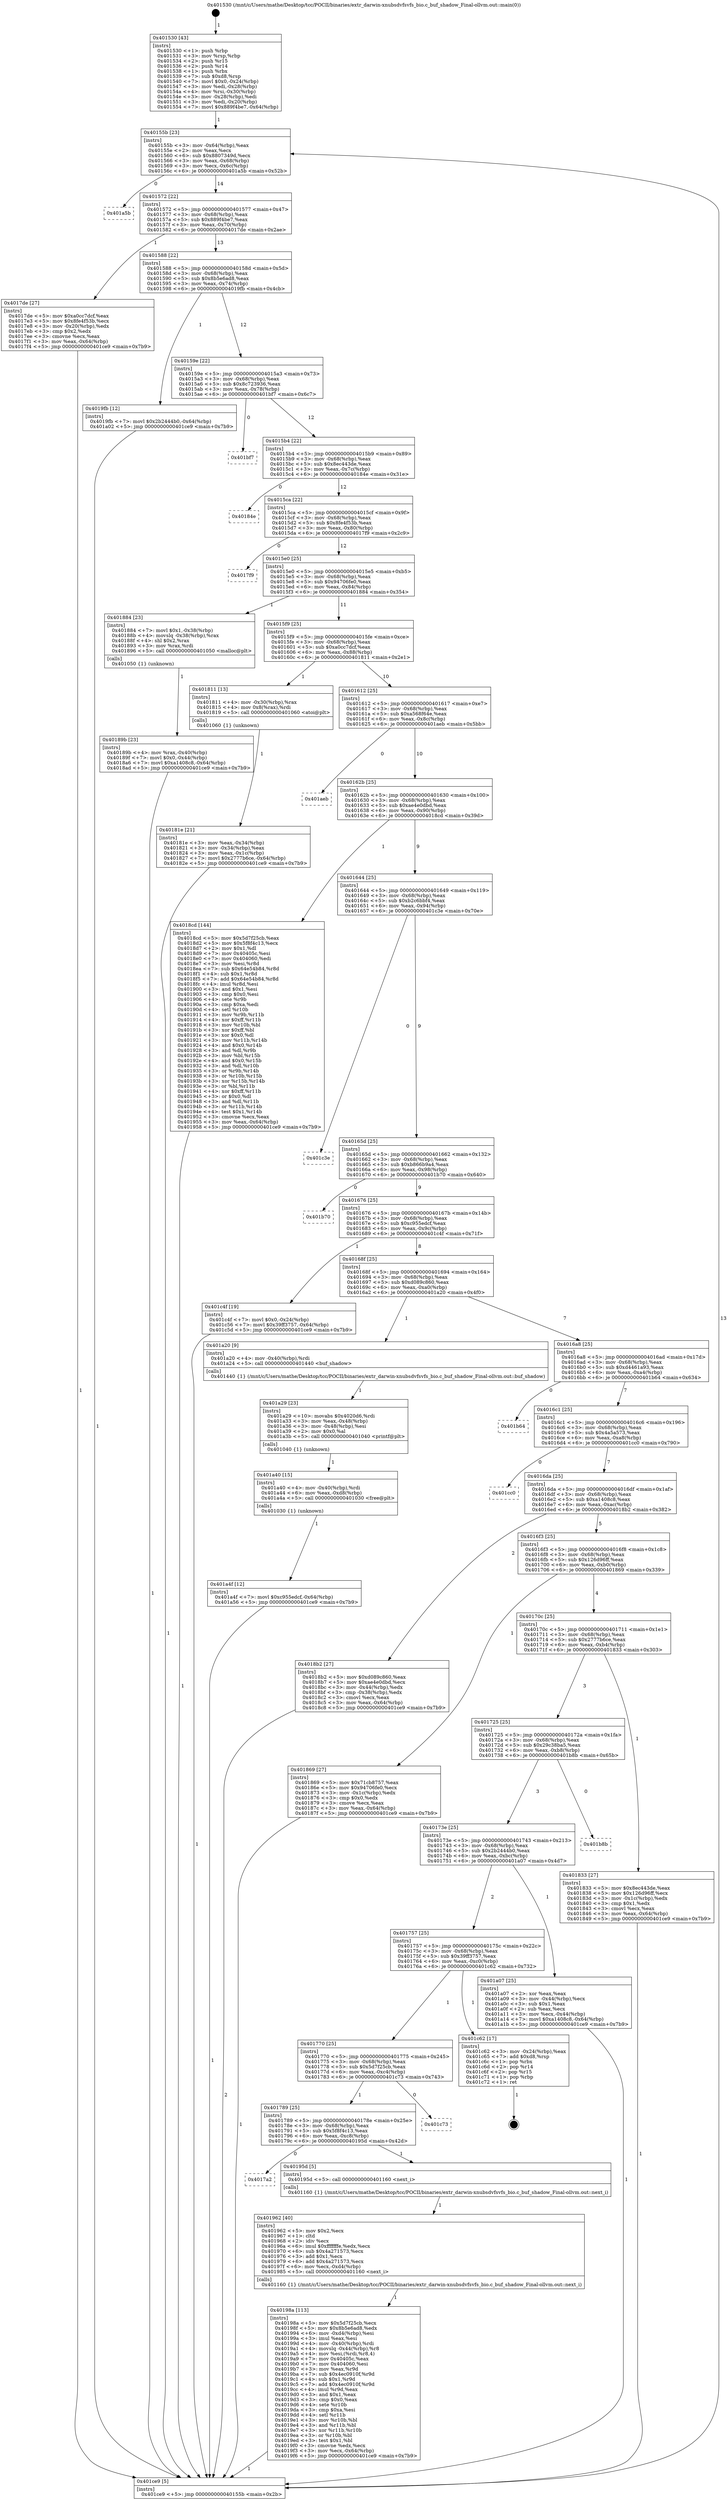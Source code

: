 digraph "0x401530" {
  label = "0x401530 (/mnt/c/Users/mathe/Desktop/tcc/POCII/binaries/extr_darwin-xnubsdvfsvfs_bio.c_buf_shadow_Final-ollvm.out::main(0))"
  labelloc = "t"
  node[shape=record]

  Entry [label="",width=0.3,height=0.3,shape=circle,fillcolor=black,style=filled]
  "0x40155b" [label="{
     0x40155b [23]\l
     | [instrs]\l
     &nbsp;&nbsp;0x40155b \<+3\>: mov -0x64(%rbp),%eax\l
     &nbsp;&nbsp;0x40155e \<+2\>: mov %eax,%ecx\l
     &nbsp;&nbsp;0x401560 \<+6\>: sub $0x8807349d,%ecx\l
     &nbsp;&nbsp;0x401566 \<+3\>: mov %eax,-0x68(%rbp)\l
     &nbsp;&nbsp;0x401569 \<+3\>: mov %ecx,-0x6c(%rbp)\l
     &nbsp;&nbsp;0x40156c \<+6\>: je 0000000000401a5b \<main+0x52b\>\l
  }"]
  "0x401a5b" [label="{
     0x401a5b\l
  }", style=dashed]
  "0x401572" [label="{
     0x401572 [22]\l
     | [instrs]\l
     &nbsp;&nbsp;0x401572 \<+5\>: jmp 0000000000401577 \<main+0x47\>\l
     &nbsp;&nbsp;0x401577 \<+3\>: mov -0x68(%rbp),%eax\l
     &nbsp;&nbsp;0x40157a \<+5\>: sub $0x889f4be7,%eax\l
     &nbsp;&nbsp;0x40157f \<+3\>: mov %eax,-0x70(%rbp)\l
     &nbsp;&nbsp;0x401582 \<+6\>: je 00000000004017de \<main+0x2ae\>\l
  }"]
  Exit [label="",width=0.3,height=0.3,shape=circle,fillcolor=black,style=filled,peripheries=2]
  "0x4017de" [label="{
     0x4017de [27]\l
     | [instrs]\l
     &nbsp;&nbsp;0x4017de \<+5\>: mov $0xa0cc7dcf,%eax\l
     &nbsp;&nbsp;0x4017e3 \<+5\>: mov $0x8fe4f53b,%ecx\l
     &nbsp;&nbsp;0x4017e8 \<+3\>: mov -0x20(%rbp),%edx\l
     &nbsp;&nbsp;0x4017eb \<+3\>: cmp $0x2,%edx\l
     &nbsp;&nbsp;0x4017ee \<+3\>: cmovne %ecx,%eax\l
     &nbsp;&nbsp;0x4017f1 \<+3\>: mov %eax,-0x64(%rbp)\l
     &nbsp;&nbsp;0x4017f4 \<+5\>: jmp 0000000000401ce9 \<main+0x7b9\>\l
  }"]
  "0x401588" [label="{
     0x401588 [22]\l
     | [instrs]\l
     &nbsp;&nbsp;0x401588 \<+5\>: jmp 000000000040158d \<main+0x5d\>\l
     &nbsp;&nbsp;0x40158d \<+3\>: mov -0x68(%rbp),%eax\l
     &nbsp;&nbsp;0x401590 \<+5\>: sub $0x8b5e6ad8,%eax\l
     &nbsp;&nbsp;0x401595 \<+3\>: mov %eax,-0x74(%rbp)\l
     &nbsp;&nbsp;0x401598 \<+6\>: je 00000000004019fb \<main+0x4cb\>\l
  }"]
  "0x401ce9" [label="{
     0x401ce9 [5]\l
     | [instrs]\l
     &nbsp;&nbsp;0x401ce9 \<+5\>: jmp 000000000040155b \<main+0x2b\>\l
  }"]
  "0x401530" [label="{
     0x401530 [43]\l
     | [instrs]\l
     &nbsp;&nbsp;0x401530 \<+1\>: push %rbp\l
     &nbsp;&nbsp;0x401531 \<+3\>: mov %rsp,%rbp\l
     &nbsp;&nbsp;0x401534 \<+2\>: push %r15\l
     &nbsp;&nbsp;0x401536 \<+2\>: push %r14\l
     &nbsp;&nbsp;0x401538 \<+1\>: push %rbx\l
     &nbsp;&nbsp;0x401539 \<+7\>: sub $0xd8,%rsp\l
     &nbsp;&nbsp;0x401540 \<+7\>: movl $0x0,-0x24(%rbp)\l
     &nbsp;&nbsp;0x401547 \<+3\>: mov %edi,-0x28(%rbp)\l
     &nbsp;&nbsp;0x40154a \<+4\>: mov %rsi,-0x30(%rbp)\l
     &nbsp;&nbsp;0x40154e \<+3\>: mov -0x28(%rbp),%edi\l
     &nbsp;&nbsp;0x401551 \<+3\>: mov %edi,-0x20(%rbp)\l
     &nbsp;&nbsp;0x401554 \<+7\>: movl $0x889f4be7,-0x64(%rbp)\l
  }"]
  "0x401a4f" [label="{
     0x401a4f [12]\l
     | [instrs]\l
     &nbsp;&nbsp;0x401a4f \<+7\>: movl $0xc955edcf,-0x64(%rbp)\l
     &nbsp;&nbsp;0x401a56 \<+5\>: jmp 0000000000401ce9 \<main+0x7b9\>\l
  }"]
  "0x4019fb" [label="{
     0x4019fb [12]\l
     | [instrs]\l
     &nbsp;&nbsp;0x4019fb \<+7\>: movl $0x2b2444b0,-0x64(%rbp)\l
     &nbsp;&nbsp;0x401a02 \<+5\>: jmp 0000000000401ce9 \<main+0x7b9\>\l
  }"]
  "0x40159e" [label="{
     0x40159e [22]\l
     | [instrs]\l
     &nbsp;&nbsp;0x40159e \<+5\>: jmp 00000000004015a3 \<main+0x73\>\l
     &nbsp;&nbsp;0x4015a3 \<+3\>: mov -0x68(%rbp),%eax\l
     &nbsp;&nbsp;0x4015a6 \<+5\>: sub $0x8c723936,%eax\l
     &nbsp;&nbsp;0x4015ab \<+3\>: mov %eax,-0x78(%rbp)\l
     &nbsp;&nbsp;0x4015ae \<+6\>: je 0000000000401bf7 \<main+0x6c7\>\l
  }"]
  "0x401a40" [label="{
     0x401a40 [15]\l
     | [instrs]\l
     &nbsp;&nbsp;0x401a40 \<+4\>: mov -0x40(%rbp),%rdi\l
     &nbsp;&nbsp;0x401a44 \<+6\>: mov %eax,-0xd8(%rbp)\l
     &nbsp;&nbsp;0x401a4a \<+5\>: call 0000000000401030 \<free@plt\>\l
     | [calls]\l
     &nbsp;&nbsp;0x401030 \{1\} (unknown)\l
  }"]
  "0x401bf7" [label="{
     0x401bf7\l
  }", style=dashed]
  "0x4015b4" [label="{
     0x4015b4 [22]\l
     | [instrs]\l
     &nbsp;&nbsp;0x4015b4 \<+5\>: jmp 00000000004015b9 \<main+0x89\>\l
     &nbsp;&nbsp;0x4015b9 \<+3\>: mov -0x68(%rbp),%eax\l
     &nbsp;&nbsp;0x4015bc \<+5\>: sub $0x8ec443de,%eax\l
     &nbsp;&nbsp;0x4015c1 \<+3\>: mov %eax,-0x7c(%rbp)\l
     &nbsp;&nbsp;0x4015c4 \<+6\>: je 000000000040184e \<main+0x31e\>\l
  }"]
  "0x401a29" [label="{
     0x401a29 [23]\l
     | [instrs]\l
     &nbsp;&nbsp;0x401a29 \<+10\>: movabs $0x4020d6,%rdi\l
     &nbsp;&nbsp;0x401a33 \<+3\>: mov %eax,-0x48(%rbp)\l
     &nbsp;&nbsp;0x401a36 \<+3\>: mov -0x48(%rbp),%esi\l
     &nbsp;&nbsp;0x401a39 \<+2\>: mov $0x0,%al\l
     &nbsp;&nbsp;0x401a3b \<+5\>: call 0000000000401040 \<printf@plt\>\l
     | [calls]\l
     &nbsp;&nbsp;0x401040 \{1\} (unknown)\l
  }"]
  "0x40184e" [label="{
     0x40184e\l
  }", style=dashed]
  "0x4015ca" [label="{
     0x4015ca [22]\l
     | [instrs]\l
     &nbsp;&nbsp;0x4015ca \<+5\>: jmp 00000000004015cf \<main+0x9f\>\l
     &nbsp;&nbsp;0x4015cf \<+3\>: mov -0x68(%rbp),%eax\l
     &nbsp;&nbsp;0x4015d2 \<+5\>: sub $0x8fe4f53b,%eax\l
     &nbsp;&nbsp;0x4015d7 \<+3\>: mov %eax,-0x80(%rbp)\l
     &nbsp;&nbsp;0x4015da \<+6\>: je 00000000004017f9 \<main+0x2c9\>\l
  }"]
  "0x40198a" [label="{
     0x40198a [113]\l
     | [instrs]\l
     &nbsp;&nbsp;0x40198a \<+5\>: mov $0x5d7f25cb,%ecx\l
     &nbsp;&nbsp;0x40198f \<+5\>: mov $0x8b5e6ad8,%edx\l
     &nbsp;&nbsp;0x401994 \<+6\>: mov -0xd4(%rbp),%esi\l
     &nbsp;&nbsp;0x40199a \<+3\>: imul %eax,%esi\l
     &nbsp;&nbsp;0x40199d \<+4\>: mov -0x40(%rbp),%rdi\l
     &nbsp;&nbsp;0x4019a1 \<+4\>: movslq -0x44(%rbp),%r8\l
     &nbsp;&nbsp;0x4019a5 \<+4\>: mov %esi,(%rdi,%r8,4)\l
     &nbsp;&nbsp;0x4019a9 \<+7\>: mov 0x40405c,%eax\l
     &nbsp;&nbsp;0x4019b0 \<+7\>: mov 0x404060,%esi\l
     &nbsp;&nbsp;0x4019b7 \<+3\>: mov %eax,%r9d\l
     &nbsp;&nbsp;0x4019ba \<+7\>: sub $0x4ec0910f,%r9d\l
     &nbsp;&nbsp;0x4019c1 \<+4\>: sub $0x1,%r9d\l
     &nbsp;&nbsp;0x4019c5 \<+7\>: add $0x4ec0910f,%r9d\l
     &nbsp;&nbsp;0x4019cc \<+4\>: imul %r9d,%eax\l
     &nbsp;&nbsp;0x4019d0 \<+3\>: and $0x1,%eax\l
     &nbsp;&nbsp;0x4019d3 \<+3\>: cmp $0x0,%eax\l
     &nbsp;&nbsp;0x4019d6 \<+4\>: sete %r10b\l
     &nbsp;&nbsp;0x4019da \<+3\>: cmp $0xa,%esi\l
     &nbsp;&nbsp;0x4019dd \<+4\>: setl %r11b\l
     &nbsp;&nbsp;0x4019e1 \<+3\>: mov %r10b,%bl\l
     &nbsp;&nbsp;0x4019e4 \<+3\>: and %r11b,%bl\l
     &nbsp;&nbsp;0x4019e7 \<+3\>: xor %r11b,%r10b\l
     &nbsp;&nbsp;0x4019ea \<+3\>: or %r10b,%bl\l
     &nbsp;&nbsp;0x4019ed \<+3\>: test $0x1,%bl\l
     &nbsp;&nbsp;0x4019f0 \<+3\>: cmovne %edx,%ecx\l
     &nbsp;&nbsp;0x4019f3 \<+3\>: mov %ecx,-0x64(%rbp)\l
     &nbsp;&nbsp;0x4019f6 \<+5\>: jmp 0000000000401ce9 \<main+0x7b9\>\l
  }"]
  "0x4017f9" [label="{
     0x4017f9\l
  }", style=dashed]
  "0x4015e0" [label="{
     0x4015e0 [25]\l
     | [instrs]\l
     &nbsp;&nbsp;0x4015e0 \<+5\>: jmp 00000000004015e5 \<main+0xb5\>\l
     &nbsp;&nbsp;0x4015e5 \<+3\>: mov -0x68(%rbp),%eax\l
     &nbsp;&nbsp;0x4015e8 \<+5\>: sub $0x94706fe0,%eax\l
     &nbsp;&nbsp;0x4015ed \<+6\>: mov %eax,-0x84(%rbp)\l
     &nbsp;&nbsp;0x4015f3 \<+6\>: je 0000000000401884 \<main+0x354\>\l
  }"]
  "0x401962" [label="{
     0x401962 [40]\l
     | [instrs]\l
     &nbsp;&nbsp;0x401962 \<+5\>: mov $0x2,%ecx\l
     &nbsp;&nbsp;0x401967 \<+1\>: cltd\l
     &nbsp;&nbsp;0x401968 \<+2\>: idiv %ecx\l
     &nbsp;&nbsp;0x40196a \<+6\>: imul $0xfffffffe,%edx,%ecx\l
     &nbsp;&nbsp;0x401970 \<+6\>: sub $0x4a271573,%ecx\l
     &nbsp;&nbsp;0x401976 \<+3\>: add $0x1,%ecx\l
     &nbsp;&nbsp;0x401979 \<+6\>: add $0x4a271573,%ecx\l
     &nbsp;&nbsp;0x40197f \<+6\>: mov %ecx,-0xd4(%rbp)\l
     &nbsp;&nbsp;0x401985 \<+5\>: call 0000000000401160 \<next_i\>\l
     | [calls]\l
     &nbsp;&nbsp;0x401160 \{1\} (/mnt/c/Users/mathe/Desktop/tcc/POCII/binaries/extr_darwin-xnubsdvfsvfs_bio.c_buf_shadow_Final-ollvm.out::next_i)\l
  }"]
  "0x401884" [label="{
     0x401884 [23]\l
     | [instrs]\l
     &nbsp;&nbsp;0x401884 \<+7\>: movl $0x1,-0x38(%rbp)\l
     &nbsp;&nbsp;0x40188b \<+4\>: movslq -0x38(%rbp),%rax\l
     &nbsp;&nbsp;0x40188f \<+4\>: shl $0x2,%rax\l
     &nbsp;&nbsp;0x401893 \<+3\>: mov %rax,%rdi\l
     &nbsp;&nbsp;0x401896 \<+5\>: call 0000000000401050 \<malloc@plt\>\l
     | [calls]\l
     &nbsp;&nbsp;0x401050 \{1\} (unknown)\l
  }"]
  "0x4015f9" [label="{
     0x4015f9 [25]\l
     | [instrs]\l
     &nbsp;&nbsp;0x4015f9 \<+5\>: jmp 00000000004015fe \<main+0xce\>\l
     &nbsp;&nbsp;0x4015fe \<+3\>: mov -0x68(%rbp),%eax\l
     &nbsp;&nbsp;0x401601 \<+5\>: sub $0xa0cc7dcf,%eax\l
     &nbsp;&nbsp;0x401606 \<+6\>: mov %eax,-0x88(%rbp)\l
     &nbsp;&nbsp;0x40160c \<+6\>: je 0000000000401811 \<main+0x2e1\>\l
  }"]
  "0x4017a2" [label="{
     0x4017a2\l
  }", style=dashed]
  "0x401811" [label="{
     0x401811 [13]\l
     | [instrs]\l
     &nbsp;&nbsp;0x401811 \<+4\>: mov -0x30(%rbp),%rax\l
     &nbsp;&nbsp;0x401815 \<+4\>: mov 0x8(%rax),%rdi\l
     &nbsp;&nbsp;0x401819 \<+5\>: call 0000000000401060 \<atoi@plt\>\l
     | [calls]\l
     &nbsp;&nbsp;0x401060 \{1\} (unknown)\l
  }"]
  "0x401612" [label="{
     0x401612 [25]\l
     | [instrs]\l
     &nbsp;&nbsp;0x401612 \<+5\>: jmp 0000000000401617 \<main+0xe7\>\l
     &nbsp;&nbsp;0x401617 \<+3\>: mov -0x68(%rbp),%eax\l
     &nbsp;&nbsp;0x40161a \<+5\>: sub $0xa568f64e,%eax\l
     &nbsp;&nbsp;0x40161f \<+6\>: mov %eax,-0x8c(%rbp)\l
     &nbsp;&nbsp;0x401625 \<+6\>: je 0000000000401aeb \<main+0x5bb\>\l
  }"]
  "0x40181e" [label="{
     0x40181e [21]\l
     | [instrs]\l
     &nbsp;&nbsp;0x40181e \<+3\>: mov %eax,-0x34(%rbp)\l
     &nbsp;&nbsp;0x401821 \<+3\>: mov -0x34(%rbp),%eax\l
     &nbsp;&nbsp;0x401824 \<+3\>: mov %eax,-0x1c(%rbp)\l
     &nbsp;&nbsp;0x401827 \<+7\>: movl $0x2777b6ce,-0x64(%rbp)\l
     &nbsp;&nbsp;0x40182e \<+5\>: jmp 0000000000401ce9 \<main+0x7b9\>\l
  }"]
  "0x40195d" [label="{
     0x40195d [5]\l
     | [instrs]\l
     &nbsp;&nbsp;0x40195d \<+5\>: call 0000000000401160 \<next_i\>\l
     | [calls]\l
     &nbsp;&nbsp;0x401160 \{1\} (/mnt/c/Users/mathe/Desktop/tcc/POCII/binaries/extr_darwin-xnubsdvfsvfs_bio.c_buf_shadow_Final-ollvm.out::next_i)\l
  }"]
  "0x401aeb" [label="{
     0x401aeb\l
  }", style=dashed]
  "0x40162b" [label="{
     0x40162b [25]\l
     | [instrs]\l
     &nbsp;&nbsp;0x40162b \<+5\>: jmp 0000000000401630 \<main+0x100\>\l
     &nbsp;&nbsp;0x401630 \<+3\>: mov -0x68(%rbp),%eax\l
     &nbsp;&nbsp;0x401633 \<+5\>: sub $0xae4e0dbd,%eax\l
     &nbsp;&nbsp;0x401638 \<+6\>: mov %eax,-0x90(%rbp)\l
     &nbsp;&nbsp;0x40163e \<+6\>: je 00000000004018cd \<main+0x39d\>\l
  }"]
  "0x401789" [label="{
     0x401789 [25]\l
     | [instrs]\l
     &nbsp;&nbsp;0x401789 \<+5\>: jmp 000000000040178e \<main+0x25e\>\l
     &nbsp;&nbsp;0x40178e \<+3\>: mov -0x68(%rbp),%eax\l
     &nbsp;&nbsp;0x401791 \<+5\>: sub $0x5f8f4c13,%eax\l
     &nbsp;&nbsp;0x401796 \<+6\>: mov %eax,-0xc8(%rbp)\l
     &nbsp;&nbsp;0x40179c \<+6\>: je 000000000040195d \<main+0x42d\>\l
  }"]
  "0x4018cd" [label="{
     0x4018cd [144]\l
     | [instrs]\l
     &nbsp;&nbsp;0x4018cd \<+5\>: mov $0x5d7f25cb,%eax\l
     &nbsp;&nbsp;0x4018d2 \<+5\>: mov $0x5f8f4c13,%ecx\l
     &nbsp;&nbsp;0x4018d7 \<+2\>: mov $0x1,%dl\l
     &nbsp;&nbsp;0x4018d9 \<+7\>: mov 0x40405c,%esi\l
     &nbsp;&nbsp;0x4018e0 \<+7\>: mov 0x404060,%edi\l
     &nbsp;&nbsp;0x4018e7 \<+3\>: mov %esi,%r8d\l
     &nbsp;&nbsp;0x4018ea \<+7\>: sub $0x64e54b84,%r8d\l
     &nbsp;&nbsp;0x4018f1 \<+4\>: sub $0x1,%r8d\l
     &nbsp;&nbsp;0x4018f5 \<+7\>: add $0x64e54b84,%r8d\l
     &nbsp;&nbsp;0x4018fc \<+4\>: imul %r8d,%esi\l
     &nbsp;&nbsp;0x401900 \<+3\>: and $0x1,%esi\l
     &nbsp;&nbsp;0x401903 \<+3\>: cmp $0x0,%esi\l
     &nbsp;&nbsp;0x401906 \<+4\>: sete %r9b\l
     &nbsp;&nbsp;0x40190a \<+3\>: cmp $0xa,%edi\l
     &nbsp;&nbsp;0x40190d \<+4\>: setl %r10b\l
     &nbsp;&nbsp;0x401911 \<+3\>: mov %r9b,%r11b\l
     &nbsp;&nbsp;0x401914 \<+4\>: xor $0xff,%r11b\l
     &nbsp;&nbsp;0x401918 \<+3\>: mov %r10b,%bl\l
     &nbsp;&nbsp;0x40191b \<+3\>: xor $0xff,%bl\l
     &nbsp;&nbsp;0x40191e \<+3\>: xor $0x0,%dl\l
     &nbsp;&nbsp;0x401921 \<+3\>: mov %r11b,%r14b\l
     &nbsp;&nbsp;0x401924 \<+4\>: and $0x0,%r14b\l
     &nbsp;&nbsp;0x401928 \<+3\>: and %dl,%r9b\l
     &nbsp;&nbsp;0x40192b \<+3\>: mov %bl,%r15b\l
     &nbsp;&nbsp;0x40192e \<+4\>: and $0x0,%r15b\l
     &nbsp;&nbsp;0x401932 \<+3\>: and %dl,%r10b\l
     &nbsp;&nbsp;0x401935 \<+3\>: or %r9b,%r14b\l
     &nbsp;&nbsp;0x401938 \<+3\>: or %r10b,%r15b\l
     &nbsp;&nbsp;0x40193b \<+3\>: xor %r15b,%r14b\l
     &nbsp;&nbsp;0x40193e \<+3\>: or %bl,%r11b\l
     &nbsp;&nbsp;0x401941 \<+4\>: xor $0xff,%r11b\l
     &nbsp;&nbsp;0x401945 \<+3\>: or $0x0,%dl\l
     &nbsp;&nbsp;0x401948 \<+3\>: and %dl,%r11b\l
     &nbsp;&nbsp;0x40194b \<+3\>: or %r11b,%r14b\l
     &nbsp;&nbsp;0x40194e \<+4\>: test $0x1,%r14b\l
     &nbsp;&nbsp;0x401952 \<+3\>: cmovne %ecx,%eax\l
     &nbsp;&nbsp;0x401955 \<+3\>: mov %eax,-0x64(%rbp)\l
     &nbsp;&nbsp;0x401958 \<+5\>: jmp 0000000000401ce9 \<main+0x7b9\>\l
  }"]
  "0x401644" [label="{
     0x401644 [25]\l
     | [instrs]\l
     &nbsp;&nbsp;0x401644 \<+5\>: jmp 0000000000401649 \<main+0x119\>\l
     &nbsp;&nbsp;0x401649 \<+3\>: mov -0x68(%rbp),%eax\l
     &nbsp;&nbsp;0x40164c \<+5\>: sub $0xb2c6bbf4,%eax\l
     &nbsp;&nbsp;0x401651 \<+6\>: mov %eax,-0x94(%rbp)\l
     &nbsp;&nbsp;0x401657 \<+6\>: je 0000000000401c3e \<main+0x70e\>\l
  }"]
  "0x401c73" [label="{
     0x401c73\l
  }", style=dashed]
  "0x401c3e" [label="{
     0x401c3e\l
  }", style=dashed]
  "0x40165d" [label="{
     0x40165d [25]\l
     | [instrs]\l
     &nbsp;&nbsp;0x40165d \<+5\>: jmp 0000000000401662 \<main+0x132\>\l
     &nbsp;&nbsp;0x401662 \<+3\>: mov -0x68(%rbp),%eax\l
     &nbsp;&nbsp;0x401665 \<+5\>: sub $0xb866b9a4,%eax\l
     &nbsp;&nbsp;0x40166a \<+6\>: mov %eax,-0x98(%rbp)\l
     &nbsp;&nbsp;0x401670 \<+6\>: je 0000000000401b70 \<main+0x640\>\l
  }"]
  "0x401770" [label="{
     0x401770 [25]\l
     | [instrs]\l
     &nbsp;&nbsp;0x401770 \<+5\>: jmp 0000000000401775 \<main+0x245\>\l
     &nbsp;&nbsp;0x401775 \<+3\>: mov -0x68(%rbp),%eax\l
     &nbsp;&nbsp;0x401778 \<+5\>: sub $0x5d7f25cb,%eax\l
     &nbsp;&nbsp;0x40177d \<+6\>: mov %eax,-0xc4(%rbp)\l
     &nbsp;&nbsp;0x401783 \<+6\>: je 0000000000401c73 \<main+0x743\>\l
  }"]
  "0x401b70" [label="{
     0x401b70\l
  }", style=dashed]
  "0x401676" [label="{
     0x401676 [25]\l
     | [instrs]\l
     &nbsp;&nbsp;0x401676 \<+5\>: jmp 000000000040167b \<main+0x14b\>\l
     &nbsp;&nbsp;0x40167b \<+3\>: mov -0x68(%rbp),%eax\l
     &nbsp;&nbsp;0x40167e \<+5\>: sub $0xc955edcf,%eax\l
     &nbsp;&nbsp;0x401683 \<+6\>: mov %eax,-0x9c(%rbp)\l
     &nbsp;&nbsp;0x401689 \<+6\>: je 0000000000401c4f \<main+0x71f\>\l
  }"]
  "0x401c62" [label="{
     0x401c62 [17]\l
     | [instrs]\l
     &nbsp;&nbsp;0x401c62 \<+3\>: mov -0x24(%rbp),%eax\l
     &nbsp;&nbsp;0x401c65 \<+7\>: add $0xd8,%rsp\l
     &nbsp;&nbsp;0x401c6c \<+1\>: pop %rbx\l
     &nbsp;&nbsp;0x401c6d \<+2\>: pop %r14\l
     &nbsp;&nbsp;0x401c6f \<+2\>: pop %r15\l
     &nbsp;&nbsp;0x401c71 \<+1\>: pop %rbp\l
     &nbsp;&nbsp;0x401c72 \<+1\>: ret\l
  }"]
  "0x401c4f" [label="{
     0x401c4f [19]\l
     | [instrs]\l
     &nbsp;&nbsp;0x401c4f \<+7\>: movl $0x0,-0x24(%rbp)\l
     &nbsp;&nbsp;0x401c56 \<+7\>: movl $0x39ff3757,-0x64(%rbp)\l
     &nbsp;&nbsp;0x401c5d \<+5\>: jmp 0000000000401ce9 \<main+0x7b9\>\l
  }"]
  "0x40168f" [label="{
     0x40168f [25]\l
     | [instrs]\l
     &nbsp;&nbsp;0x40168f \<+5\>: jmp 0000000000401694 \<main+0x164\>\l
     &nbsp;&nbsp;0x401694 \<+3\>: mov -0x68(%rbp),%eax\l
     &nbsp;&nbsp;0x401697 \<+5\>: sub $0xd089c860,%eax\l
     &nbsp;&nbsp;0x40169c \<+6\>: mov %eax,-0xa0(%rbp)\l
     &nbsp;&nbsp;0x4016a2 \<+6\>: je 0000000000401a20 \<main+0x4f0\>\l
  }"]
  "0x401757" [label="{
     0x401757 [25]\l
     | [instrs]\l
     &nbsp;&nbsp;0x401757 \<+5\>: jmp 000000000040175c \<main+0x22c\>\l
     &nbsp;&nbsp;0x40175c \<+3\>: mov -0x68(%rbp),%eax\l
     &nbsp;&nbsp;0x40175f \<+5\>: sub $0x39ff3757,%eax\l
     &nbsp;&nbsp;0x401764 \<+6\>: mov %eax,-0xc0(%rbp)\l
     &nbsp;&nbsp;0x40176a \<+6\>: je 0000000000401c62 \<main+0x732\>\l
  }"]
  "0x401a20" [label="{
     0x401a20 [9]\l
     | [instrs]\l
     &nbsp;&nbsp;0x401a20 \<+4\>: mov -0x40(%rbp),%rdi\l
     &nbsp;&nbsp;0x401a24 \<+5\>: call 0000000000401440 \<buf_shadow\>\l
     | [calls]\l
     &nbsp;&nbsp;0x401440 \{1\} (/mnt/c/Users/mathe/Desktop/tcc/POCII/binaries/extr_darwin-xnubsdvfsvfs_bio.c_buf_shadow_Final-ollvm.out::buf_shadow)\l
  }"]
  "0x4016a8" [label="{
     0x4016a8 [25]\l
     | [instrs]\l
     &nbsp;&nbsp;0x4016a8 \<+5\>: jmp 00000000004016ad \<main+0x17d\>\l
     &nbsp;&nbsp;0x4016ad \<+3\>: mov -0x68(%rbp),%eax\l
     &nbsp;&nbsp;0x4016b0 \<+5\>: sub $0xd4461a93,%eax\l
     &nbsp;&nbsp;0x4016b5 \<+6\>: mov %eax,-0xa4(%rbp)\l
     &nbsp;&nbsp;0x4016bb \<+6\>: je 0000000000401b64 \<main+0x634\>\l
  }"]
  "0x401a07" [label="{
     0x401a07 [25]\l
     | [instrs]\l
     &nbsp;&nbsp;0x401a07 \<+2\>: xor %eax,%eax\l
     &nbsp;&nbsp;0x401a09 \<+3\>: mov -0x44(%rbp),%ecx\l
     &nbsp;&nbsp;0x401a0c \<+3\>: sub $0x1,%eax\l
     &nbsp;&nbsp;0x401a0f \<+2\>: sub %eax,%ecx\l
     &nbsp;&nbsp;0x401a11 \<+3\>: mov %ecx,-0x44(%rbp)\l
     &nbsp;&nbsp;0x401a14 \<+7\>: movl $0xa1408c8,-0x64(%rbp)\l
     &nbsp;&nbsp;0x401a1b \<+5\>: jmp 0000000000401ce9 \<main+0x7b9\>\l
  }"]
  "0x401b64" [label="{
     0x401b64\l
  }", style=dashed]
  "0x4016c1" [label="{
     0x4016c1 [25]\l
     | [instrs]\l
     &nbsp;&nbsp;0x4016c1 \<+5\>: jmp 00000000004016c6 \<main+0x196\>\l
     &nbsp;&nbsp;0x4016c6 \<+3\>: mov -0x68(%rbp),%eax\l
     &nbsp;&nbsp;0x4016c9 \<+5\>: sub $0x4a5a573,%eax\l
     &nbsp;&nbsp;0x4016ce \<+6\>: mov %eax,-0xa8(%rbp)\l
     &nbsp;&nbsp;0x4016d4 \<+6\>: je 0000000000401cc0 \<main+0x790\>\l
  }"]
  "0x40173e" [label="{
     0x40173e [25]\l
     | [instrs]\l
     &nbsp;&nbsp;0x40173e \<+5\>: jmp 0000000000401743 \<main+0x213\>\l
     &nbsp;&nbsp;0x401743 \<+3\>: mov -0x68(%rbp),%eax\l
     &nbsp;&nbsp;0x401746 \<+5\>: sub $0x2b2444b0,%eax\l
     &nbsp;&nbsp;0x40174b \<+6\>: mov %eax,-0xbc(%rbp)\l
     &nbsp;&nbsp;0x401751 \<+6\>: je 0000000000401a07 \<main+0x4d7\>\l
  }"]
  "0x401cc0" [label="{
     0x401cc0\l
  }", style=dashed]
  "0x4016da" [label="{
     0x4016da [25]\l
     | [instrs]\l
     &nbsp;&nbsp;0x4016da \<+5\>: jmp 00000000004016df \<main+0x1af\>\l
     &nbsp;&nbsp;0x4016df \<+3\>: mov -0x68(%rbp),%eax\l
     &nbsp;&nbsp;0x4016e2 \<+5\>: sub $0xa1408c8,%eax\l
     &nbsp;&nbsp;0x4016e7 \<+6\>: mov %eax,-0xac(%rbp)\l
     &nbsp;&nbsp;0x4016ed \<+6\>: je 00000000004018b2 \<main+0x382\>\l
  }"]
  "0x401b8b" [label="{
     0x401b8b\l
  }", style=dashed]
  "0x4018b2" [label="{
     0x4018b2 [27]\l
     | [instrs]\l
     &nbsp;&nbsp;0x4018b2 \<+5\>: mov $0xd089c860,%eax\l
     &nbsp;&nbsp;0x4018b7 \<+5\>: mov $0xae4e0dbd,%ecx\l
     &nbsp;&nbsp;0x4018bc \<+3\>: mov -0x44(%rbp),%edx\l
     &nbsp;&nbsp;0x4018bf \<+3\>: cmp -0x38(%rbp),%edx\l
     &nbsp;&nbsp;0x4018c2 \<+3\>: cmovl %ecx,%eax\l
     &nbsp;&nbsp;0x4018c5 \<+3\>: mov %eax,-0x64(%rbp)\l
     &nbsp;&nbsp;0x4018c8 \<+5\>: jmp 0000000000401ce9 \<main+0x7b9\>\l
  }"]
  "0x4016f3" [label="{
     0x4016f3 [25]\l
     | [instrs]\l
     &nbsp;&nbsp;0x4016f3 \<+5\>: jmp 00000000004016f8 \<main+0x1c8\>\l
     &nbsp;&nbsp;0x4016f8 \<+3\>: mov -0x68(%rbp),%eax\l
     &nbsp;&nbsp;0x4016fb \<+5\>: sub $0x126d96ff,%eax\l
     &nbsp;&nbsp;0x401700 \<+6\>: mov %eax,-0xb0(%rbp)\l
     &nbsp;&nbsp;0x401706 \<+6\>: je 0000000000401869 \<main+0x339\>\l
  }"]
  "0x40189b" [label="{
     0x40189b [23]\l
     | [instrs]\l
     &nbsp;&nbsp;0x40189b \<+4\>: mov %rax,-0x40(%rbp)\l
     &nbsp;&nbsp;0x40189f \<+7\>: movl $0x0,-0x44(%rbp)\l
     &nbsp;&nbsp;0x4018a6 \<+7\>: movl $0xa1408c8,-0x64(%rbp)\l
     &nbsp;&nbsp;0x4018ad \<+5\>: jmp 0000000000401ce9 \<main+0x7b9\>\l
  }"]
  "0x401869" [label="{
     0x401869 [27]\l
     | [instrs]\l
     &nbsp;&nbsp;0x401869 \<+5\>: mov $0x71cb8757,%eax\l
     &nbsp;&nbsp;0x40186e \<+5\>: mov $0x94706fe0,%ecx\l
     &nbsp;&nbsp;0x401873 \<+3\>: mov -0x1c(%rbp),%edx\l
     &nbsp;&nbsp;0x401876 \<+3\>: cmp $0x0,%edx\l
     &nbsp;&nbsp;0x401879 \<+3\>: cmove %ecx,%eax\l
     &nbsp;&nbsp;0x40187c \<+3\>: mov %eax,-0x64(%rbp)\l
     &nbsp;&nbsp;0x40187f \<+5\>: jmp 0000000000401ce9 \<main+0x7b9\>\l
  }"]
  "0x40170c" [label="{
     0x40170c [25]\l
     | [instrs]\l
     &nbsp;&nbsp;0x40170c \<+5\>: jmp 0000000000401711 \<main+0x1e1\>\l
     &nbsp;&nbsp;0x401711 \<+3\>: mov -0x68(%rbp),%eax\l
     &nbsp;&nbsp;0x401714 \<+5\>: sub $0x2777b6ce,%eax\l
     &nbsp;&nbsp;0x401719 \<+6\>: mov %eax,-0xb4(%rbp)\l
     &nbsp;&nbsp;0x40171f \<+6\>: je 0000000000401833 \<main+0x303\>\l
  }"]
  "0x401725" [label="{
     0x401725 [25]\l
     | [instrs]\l
     &nbsp;&nbsp;0x401725 \<+5\>: jmp 000000000040172a \<main+0x1fa\>\l
     &nbsp;&nbsp;0x40172a \<+3\>: mov -0x68(%rbp),%eax\l
     &nbsp;&nbsp;0x40172d \<+5\>: sub $0x29c38ba5,%eax\l
     &nbsp;&nbsp;0x401732 \<+6\>: mov %eax,-0xb8(%rbp)\l
     &nbsp;&nbsp;0x401738 \<+6\>: je 0000000000401b8b \<main+0x65b\>\l
  }"]
  "0x401833" [label="{
     0x401833 [27]\l
     | [instrs]\l
     &nbsp;&nbsp;0x401833 \<+5\>: mov $0x8ec443de,%eax\l
     &nbsp;&nbsp;0x401838 \<+5\>: mov $0x126d96ff,%ecx\l
     &nbsp;&nbsp;0x40183d \<+3\>: mov -0x1c(%rbp),%edx\l
     &nbsp;&nbsp;0x401840 \<+3\>: cmp $0x1,%edx\l
     &nbsp;&nbsp;0x401843 \<+3\>: cmovl %ecx,%eax\l
     &nbsp;&nbsp;0x401846 \<+3\>: mov %eax,-0x64(%rbp)\l
     &nbsp;&nbsp;0x401849 \<+5\>: jmp 0000000000401ce9 \<main+0x7b9\>\l
  }"]
  Entry -> "0x401530" [label=" 1"]
  "0x40155b" -> "0x401a5b" [label=" 0"]
  "0x40155b" -> "0x401572" [label=" 14"]
  "0x401c62" -> Exit [label=" 1"]
  "0x401572" -> "0x4017de" [label=" 1"]
  "0x401572" -> "0x401588" [label=" 13"]
  "0x4017de" -> "0x401ce9" [label=" 1"]
  "0x401530" -> "0x40155b" [label=" 1"]
  "0x401ce9" -> "0x40155b" [label=" 13"]
  "0x401c4f" -> "0x401ce9" [label=" 1"]
  "0x401588" -> "0x4019fb" [label=" 1"]
  "0x401588" -> "0x40159e" [label=" 12"]
  "0x401a4f" -> "0x401ce9" [label=" 1"]
  "0x40159e" -> "0x401bf7" [label=" 0"]
  "0x40159e" -> "0x4015b4" [label=" 12"]
  "0x401a40" -> "0x401a4f" [label=" 1"]
  "0x4015b4" -> "0x40184e" [label=" 0"]
  "0x4015b4" -> "0x4015ca" [label=" 12"]
  "0x401a29" -> "0x401a40" [label=" 1"]
  "0x4015ca" -> "0x4017f9" [label=" 0"]
  "0x4015ca" -> "0x4015e0" [label=" 12"]
  "0x401a20" -> "0x401a29" [label=" 1"]
  "0x4015e0" -> "0x401884" [label=" 1"]
  "0x4015e0" -> "0x4015f9" [label=" 11"]
  "0x401a07" -> "0x401ce9" [label=" 1"]
  "0x4015f9" -> "0x401811" [label=" 1"]
  "0x4015f9" -> "0x401612" [label=" 10"]
  "0x401811" -> "0x40181e" [label=" 1"]
  "0x40181e" -> "0x401ce9" [label=" 1"]
  "0x4019fb" -> "0x401ce9" [label=" 1"]
  "0x401612" -> "0x401aeb" [label=" 0"]
  "0x401612" -> "0x40162b" [label=" 10"]
  "0x40198a" -> "0x401ce9" [label=" 1"]
  "0x40162b" -> "0x4018cd" [label=" 1"]
  "0x40162b" -> "0x401644" [label=" 9"]
  "0x40195d" -> "0x401962" [label=" 1"]
  "0x401644" -> "0x401c3e" [label=" 0"]
  "0x401644" -> "0x40165d" [label=" 9"]
  "0x401789" -> "0x4017a2" [label=" 0"]
  "0x40165d" -> "0x401b70" [label=" 0"]
  "0x40165d" -> "0x401676" [label=" 9"]
  "0x401962" -> "0x40198a" [label=" 1"]
  "0x401676" -> "0x401c4f" [label=" 1"]
  "0x401676" -> "0x40168f" [label=" 8"]
  "0x401770" -> "0x401789" [label=" 1"]
  "0x40168f" -> "0x401a20" [label=" 1"]
  "0x40168f" -> "0x4016a8" [label=" 7"]
  "0x401789" -> "0x40195d" [label=" 1"]
  "0x4016a8" -> "0x401b64" [label=" 0"]
  "0x4016a8" -> "0x4016c1" [label=" 7"]
  "0x401757" -> "0x401770" [label=" 1"]
  "0x4016c1" -> "0x401cc0" [label=" 0"]
  "0x4016c1" -> "0x4016da" [label=" 7"]
  "0x401770" -> "0x401c73" [label=" 0"]
  "0x4016da" -> "0x4018b2" [label=" 2"]
  "0x4016da" -> "0x4016f3" [label=" 5"]
  "0x40173e" -> "0x401757" [label=" 2"]
  "0x4016f3" -> "0x401869" [label=" 1"]
  "0x4016f3" -> "0x40170c" [label=" 4"]
  "0x401757" -> "0x401c62" [label=" 1"]
  "0x40170c" -> "0x401833" [label=" 1"]
  "0x40170c" -> "0x401725" [label=" 3"]
  "0x401833" -> "0x401ce9" [label=" 1"]
  "0x401869" -> "0x401ce9" [label=" 1"]
  "0x401884" -> "0x40189b" [label=" 1"]
  "0x40189b" -> "0x401ce9" [label=" 1"]
  "0x4018b2" -> "0x401ce9" [label=" 2"]
  "0x4018cd" -> "0x401ce9" [label=" 1"]
  "0x40173e" -> "0x401a07" [label=" 1"]
  "0x401725" -> "0x401b8b" [label=" 0"]
  "0x401725" -> "0x40173e" [label=" 3"]
}
